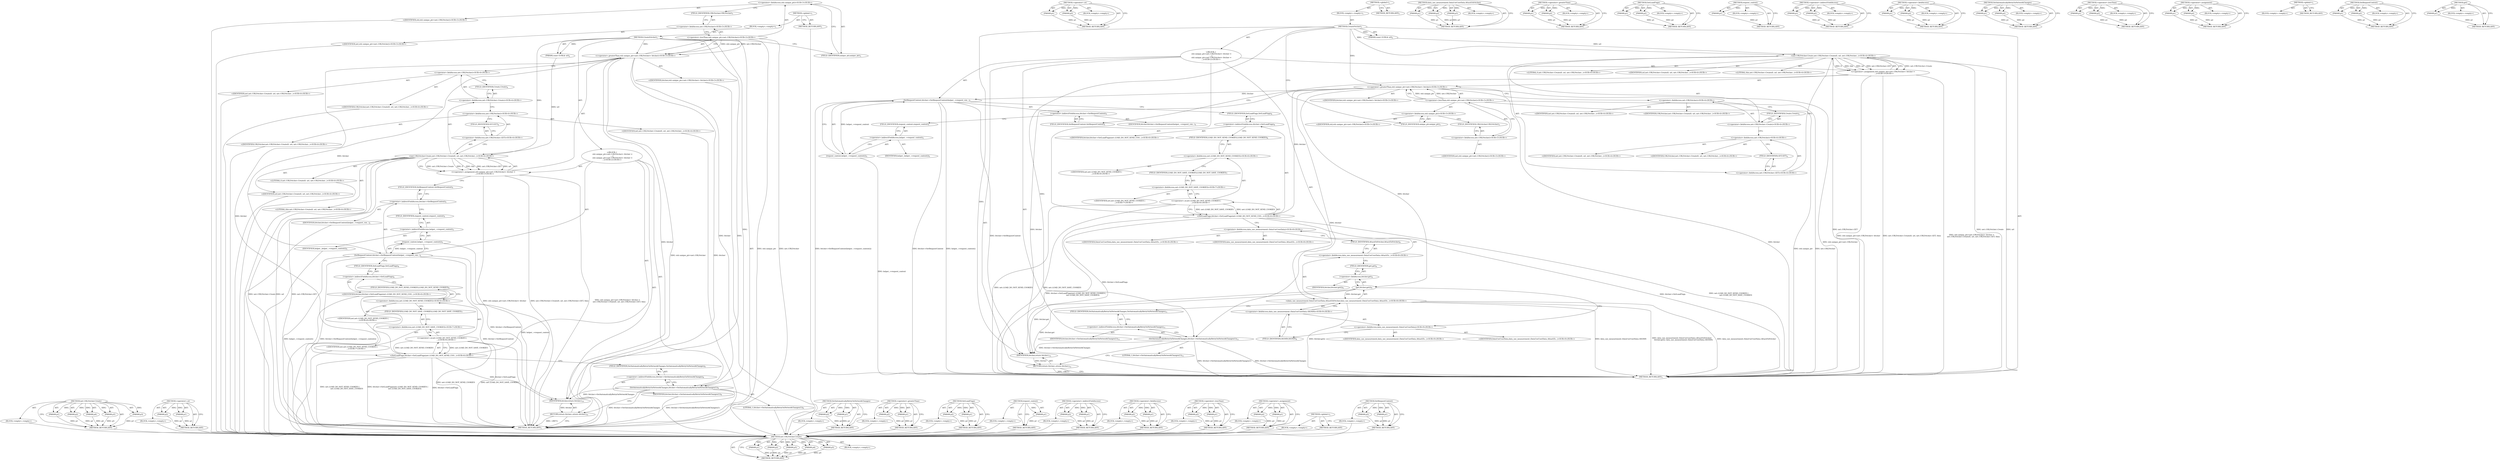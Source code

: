 digraph "get" {
vulnerable_102 [label=<(METHOD,net.URLFetcher.Create)>];
vulnerable_103 [label=<(PARAM,p1)>];
vulnerable_104 [label=<(PARAM,p2)>];
vulnerable_105 [label=<(PARAM,p3)>];
vulnerable_106 [label=<(PARAM,p4)>];
vulnerable_107 [label=<(PARAM,p5)>];
vulnerable_108 [label=<(BLOCK,&lt;empty&gt;,&lt;empty&gt;)>];
vulnerable_109 [label=<(METHOD_RETURN,ANY)>];
vulnerable_129 [label=<(METHOD,&lt;operator&gt;.or)>];
vulnerable_130 [label=<(PARAM,p1)>];
vulnerable_131 [label=<(PARAM,p2)>];
vulnerable_132 [label=<(BLOCK,&lt;empty&gt;,&lt;empty&gt;)>];
vulnerable_133 [label=<(METHOD_RETURN,ANY)>];
vulnerable_6 [label=<(METHOD,&lt;global&gt;)<SUB>1</SUB>>];
vulnerable_7 [label=<(BLOCK,&lt;empty&gt;,&lt;empty&gt;)<SUB>1</SUB>>];
vulnerable_8 [label=<(METHOD,CreateFetcher)<SUB>1</SUB>>];
vulnerable_9 [label=<(PARAM,const GURL&amp; url)<SUB>2</SUB>>];
vulnerable_10 [label="<(BLOCK,{
  std::unique_ptr&lt;net::URLFetcher&gt; fetcher =
...,{
  std::unique_ptr&lt;net::URLFetcher&gt; fetcher =
...)<SUB>2</SUB>>"];
vulnerable_11 [label="<(&lt;operator&gt;.assignment,std::unique_ptr&lt;net::URLFetcher&gt; fetcher =
    ...)<SUB>3</SUB>>"];
vulnerable_12 [label="<(&lt;operator&gt;.greaterThan,std::unique_ptr&lt;net::URLFetcher&gt; fetcher)<SUB>3</SUB>>"];
vulnerable_13 [label="<(&lt;operator&gt;.lessThan,std::unique_ptr&lt;net::URLFetcher)<SUB>3</SUB>>"];
vulnerable_14 [label="<(&lt;operator&gt;.fieldAccess,std::unique_ptr)<SUB>3</SUB>>"];
vulnerable_15 [label="<(IDENTIFIER,std,std::unique_ptr&lt;net::URLFetcher)<SUB>3</SUB>>"];
vulnerable_16 [label=<(FIELD_IDENTIFIER,unique_ptr,unique_ptr)<SUB>3</SUB>>];
vulnerable_17 [label="<(&lt;operator&gt;.fieldAccess,net::URLFetcher)<SUB>3</SUB>>"];
vulnerable_18 [label="<(IDENTIFIER,net,std::unique_ptr&lt;net::URLFetcher)<SUB>3</SUB>>"];
vulnerable_19 [label=<(FIELD_IDENTIFIER,URLFetcher,URLFetcher)<SUB>3</SUB>>];
vulnerable_20 [label="<(IDENTIFIER,fetcher,std::unique_ptr&lt;net::URLFetcher&gt; fetcher)<SUB>3</SUB>>"];
vulnerable_21 [label="<(net.URLFetcher.Create,net::URLFetcher::Create(0, url, net::URLFetcher...)<SUB>4</SUB>>"];
vulnerable_22 [label="<(&lt;operator&gt;.fieldAccess,net::URLFetcher::Create)<SUB>4</SUB>>"];
vulnerable_23 [label="<(&lt;operator&gt;.fieldAccess,net::URLFetcher)<SUB>4</SUB>>"];
vulnerable_24 [label="<(IDENTIFIER,net,net::URLFetcher::Create(0, url, net::URLFetcher...)<SUB>4</SUB>>"];
vulnerable_25 [label="<(IDENTIFIER,URLFetcher,net::URLFetcher::Create(0, url, net::URLFetcher...)<SUB>4</SUB>>"];
vulnerable_26 [label=<(FIELD_IDENTIFIER,Create,Create)<SUB>4</SUB>>];
vulnerable_27 [label="<(LITERAL,0,net::URLFetcher::Create(0, url, net::URLFetcher...)<SUB>4</SUB>>"];
vulnerable_28 [label="<(IDENTIFIER,url,net::URLFetcher::Create(0, url, net::URLFetcher...)<SUB>4</SUB>>"];
vulnerable_29 [label="<(&lt;operator&gt;.fieldAccess,net::URLFetcher::GET)<SUB>4</SUB>>"];
vulnerable_30 [label="<(&lt;operator&gt;.fieldAccess,net::URLFetcher)<SUB>4</SUB>>"];
vulnerable_31 [label="<(IDENTIFIER,net,net::URLFetcher::Create(0, url, net::URLFetcher...)<SUB>4</SUB>>"];
vulnerable_32 [label="<(IDENTIFIER,URLFetcher,net::URLFetcher::Create(0, url, net::URLFetcher...)<SUB>4</SUB>>"];
vulnerable_33 [label=<(FIELD_IDENTIFIER,GET,GET)<SUB>4</SUB>>];
vulnerable_34 [label="<(LITERAL,this,net::URLFetcher::Create(0, url, net::URLFetcher...)<SUB>4</SUB>>"];
vulnerable_35 [label=<(SetRequestContext,fetcher-&gt;SetRequestContext(helper_-&gt;request_con...)<SUB>5</SUB>>];
vulnerable_36 [label=<(&lt;operator&gt;.indirectFieldAccess,fetcher-&gt;SetRequestContext)<SUB>5</SUB>>];
vulnerable_37 [label=<(IDENTIFIER,fetcher,fetcher-&gt;SetRequestContext(helper_-&gt;request_con...)<SUB>5</SUB>>];
vulnerable_38 [label=<(FIELD_IDENTIFIER,SetRequestContext,SetRequestContext)<SUB>5</SUB>>];
vulnerable_39 [label=<(request_context,helper_-&gt;request_context())<SUB>5</SUB>>];
vulnerable_40 [label=<(&lt;operator&gt;.indirectFieldAccess,helper_-&gt;request_context)<SUB>5</SUB>>];
vulnerable_41 [label=<(IDENTIFIER,helper_,helper_-&gt;request_context())<SUB>5</SUB>>];
vulnerable_42 [label=<(FIELD_IDENTIFIER,request_context,request_context)<SUB>5</SUB>>];
vulnerable_43 [label="<(SetLoadFlags,fetcher-&gt;SetLoadFlags(net::LOAD_DO_NOT_SEND_COO...)<SUB>6</SUB>>"];
vulnerable_44 [label=<(&lt;operator&gt;.indirectFieldAccess,fetcher-&gt;SetLoadFlags)<SUB>6</SUB>>];
vulnerable_45 [label="<(IDENTIFIER,fetcher,fetcher-&gt;SetLoadFlags(net::LOAD_DO_NOT_SEND_COO...)<SUB>6</SUB>>"];
vulnerable_46 [label=<(FIELD_IDENTIFIER,SetLoadFlags,SetLoadFlags)<SUB>6</SUB>>];
vulnerable_47 [label="<(&lt;operator&gt;.or,net::LOAD_DO_NOT_SEND_COOKIES |
               ...)<SUB>6</SUB>>"];
vulnerable_48 [label="<(&lt;operator&gt;.fieldAccess,net::LOAD_DO_NOT_SEND_COOKIES)<SUB>6</SUB>>"];
vulnerable_49 [label="<(IDENTIFIER,net,net::LOAD_DO_NOT_SEND_COOKIES |
               ...)<SUB>6</SUB>>"];
vulnerable_50 [label=<(FIELD_IDENTIFIER,LOAD_DO_NOT_SEND_COOKIES,LOAD_DO_NOT_SEND_COOKIES)<SUB>6</SUB>>];
vulnerable_51 [label="<(&lt;operator&gt;.fieldAccess,net::LOAD_DO_NOT_SAVE_COOKIES)<SUB>7</SUB>>"];
vulnerable_52 [label="<(IDENTIFIER,net,net::LOAD_DO_NOT_SEND_COOKIES |
               ...)<SUB>7</SUB>>"];
vulnerable_53 [label=<(FIELD_IDENTIFIER,LOAD_DO_NOT_SAVE_COOKIES,LOAD_DO_NOT_SAVE_COOKIES)<SUB>7</SUB>>];
vulnerable_54 [label=<(SetAutomaticallyRetryOnNetworkChanges,fetcher-&gt;SetAutomaticallyRetryOnNetworkChanges(1))<SUB>9</SUB>>];
vulnerable_55 [label=<(&lt;operator&gt;.indirectFieldAccess,fetcher-&gt;SetAutomaticallyRetryOnNetworkChanges)<SUB>9</SUB>>];
vulnerable_56 [label=<(IDENTIFIER,fetcher,fetcher-&gt;SetAutomaticallyRetryOnNetworkChanges(1))<SUB>9</SUB>>];
vulnerable_57 [label=<(FIELD_IDENTIFIER,SetAutomaticallyRetryOnNetworkChanges,SetAutomaticallyRetryOnNetworkChanges)<SUB>9</SUB>>];
vulnerable_58 [label=<(LITERAL,1,fetcher-&gt;SetAutomaticallyRetryOnNetworkChanges(1))<SUB>9</SUB>>];
vulnerable_59 [label=<(RETURN,return fetcher;,return fetcher;)<SUB>10</SUB>>];
vulnerable_60 [label=<(IDENTIFIER,fetcher,return fetcher;)<SUB>10</SUB>>];
vulnerable_61 [label=<(METHOD_RETURN,ANY)<SUB>1</SUB>>];
vulnerable_63 [label=<(METHOD_RETURN,ANY)<SUB>1</SUB>>];
vulnerable_134 [label=<(METHOD,SetAutomaticallyRetryOnNetworkChanges)>];
vulnerable_135 [label=<(PARAM,p1)>];
vulnerable_136 [label=<(PARAM,p2)>];
vulnerable_137 [label=<(BLOCK,&lt;empty&gt;,&lt;empty&gt;)>];
vulnerable_138 [label=<(METHOD_RETURN,ANY)>];
vulnerable_87 [label=<(METHOD,&lt;operator&gt;.greaterThan)>];
vulnerable_88 [label=<(PARAM,p1)>];
vulnerable_89 [label=<(PARAM,p2)>];
vulnerable_90 [label=<(BLOCK,&lt;empty&gt;,&lt;empty&gt;)>];
vulnerable_91 [label=<(METHOD_RETURN,ANY)>];
vulnerable_124 [label=<(METHOD,SetLoadFlags)>];
vulnerable_125 [label=<(PARAM,p1)>];
vulnerable_126 [label=<(PARAM,p2)>];
vulnerable_127 [label=<(BLOCK,&lt;empty&gt;,&lt;empty&gt;)>];
vulnerable_128 [label=<(METHOD_RETURN,ANY)>];
vulnerable_120 [label=<(METHOD,request_context)>];
vulnerable_121 [label=<(PARAM,p1)>];
vulnerable_122 [label=<(BLOCK,&lt;empty&gt;,&lt;empty&gt;)>];
vulnerable_123 [label=<(METHOD_RETURN,ANY)>];
vulnerable_115 [label=<(METHOD,&lt;operator&gt;.indirectFieldAccess)>];
vulnerable_116 [label=<(PARAM,p1)>];
vulnerable_117 [label=<(PARAM,p2)>];
vulnerable_118 [label=<(BLOCK,&lt;empty&gt;,&lt;empty&gt;)>];
vulnerable_119 [label=<(METHOD_RETURN,ANY)>];
vulnerable_97 [label=<(METHOD,&lt;operator&gt;.fieldAccess)>];
vulnerable_98 [label=<(PARAM,p1)>];
vulnerable_99 [label=<(PARAM,p2)>];
vulnerable_100 [label=<(BLOCK,&lt;empty&gt;,&lt;empty&gt;)>];
vulnerable_101 [label=<(METHOD_RETURN,ANY)>];
vulnerable_92 [label=<(METHOD,&lt;operator&gt;.lessThan)>];
vulnerable_93 [label=<(PARAM,p1)>];
vulnerable_94 [label=<(PARAM,p2)>];
vulnerable_95 [label=<(BLOCK,&lt;empty&gt;,&lt;empty&gt;)>];
vulnerable_96 [label=<(METHOD_RETURN,ANY)>];
vulnerable_82 [label=<(METHOD,&lt;operator&gt;.assignment)>];
vulnerable_83 [label=<(PARAM,p1)>];
vulnerable_84 [label=<(PARAM,p2)>];
vulnerable_85 [label=<(BLOCK,&lt;empty&gt;,&lt;empty&gt;)>];
vulnerable_86 [label=<(METHOD_RETURN,ANY)>];
vulnerable_76 [label=<(METHOD,&lt;global&gt;)<SUB>1</SUB>>];
vulnerable_77 [label=<(BLOCK,&lt;empty&gt;,&lt;empty&gt;)>];
vulnerable_78 [label=<(METHOD_RETURN,ANY)>];
vulnerable_110 [label=<(METHOD,SetRequestContext)>];
vulnerable_111 [label=<(PARAM,p1)>];
vulnerable_112 [label=<(PARAM,p2)>];
vulnerable_113 [label=<(BLOCK,&lt;empty&gt;,&lt;empty&gt;)>];
vulnerable_114 [label=<(METHOD_RETURN,ANY)>];
fixed_121 [label=<(METHOD,net.URLFetcher.Create)>];
fixed_122 [label=<(PARAM,p1)>];
fixed_123 [label=<(PARAM,p2)>];
fixed_124 [label=<(PARAM,p3)>];
fixed_125 [label=<(PARAM,p4)>];
fixed_126 [label=<(PARAM,p5)>];
fixed_127 [label=<(BLOCK,&lt;empty&gt;,&lt;empty&gt;)>];
fixed_128 [label=<(METHOD_RETURN,ANY)>];
fixed_148 [label=<(METHOD,&lt;operator&gt;.or)>];
fixed_149 [label=<(PARAM,p1)>];
fixed_150 [label=<(PARAM,p2)>];
fixed_151 [label=<(BLOCK,&lt;empty&gt;,&lt;empty&gt;)>];
fixed_152 [label=<(METHOD_RETURN,ANY)>];
fixed_6 [label=<(METHOD,&lt;global&gt;)<SUB>1</SUB>>];
fixed_7 [label=<(BLOCK,&lt;empty&gt;,&lt;empty&gt;)<SUB>1</SUB>>];
fixed_8 [label=<(METHOD,CreateFetcher)<SUB>1</SUB>>];
fixed_9 [label=<(PARAM,const GURL&amp; url)<SUB>2</SUB>>];
fixed_10 [label="<(BLOCK,{
  std::unique_ptr&lt;net::URLFetcher&gt; fetcher =
...,{
  std::unique_ptr&lt;net::URLFetcher&gt; fetcher =
...)<SUB>2</SUB>>"];
fixed_11 [label="<(&lt;operator&gt;.assignment,std::unique_ptr&lt;net::URLFetcher&gt; fetcher =
    ...)<SUB>3</SUB>>"];
fixed_12 [label="<(&lt;operator&gt;.greaterThan,std::unique_ptr&lt;net::URLFetcher&gt; fetcher)<SUB>3</SUB>>"];
fixed_13 [label="<(&lt;operator&gt;.lessThan,std::unique_ptr&lt;net::URLFetcher)<SUB>3</SUB>>"];
fixed_14 [label="<(&lt;operator&gt;.fieldAccess,std::unique_ptr)<SUB>3</SUB>>"];
fixed_15 [label="<(IDENTIFIER,std,std::unique_ptr&lt;net::URLFetcher)<SUB>3</SUB>>"];
fixed_16 [label=<(FIELD_IDENTIFIER,unique_ptr,unique_ptr)<SUB>3</SUB>>];
fixed_17 [label="<(&lt;operator&gt;.fieldAccess,net::URLFetcher)<SUB>3</SUB>>"];
fixed_18 [label="<(IDENTIFIER,net,std::unique_ptr&lt;net::URLFetcher)<SUB>3</SUB>>"];
fixed_19 [label=<(FIELD_IDENTIFIER,URLFetcher,URLFetcher)<SUB>3</SUB>>];
fixed_20 [label="<(IDENTIFIER,fetcher,std::unique_ptr&lt;net::URLFetcher&gt; fetcher)<SUB>3</SUB>>"];
fixed_21 [label="<(net.URLFetcher.Create,net::URLFetcher::Create(0, url, net::URLFetcher...)<SUB>4</SUB>>"];
fixed_22 [label="<(&lt;operator&gt;.fieldAccess,net::URLFetcher::Create)<SUB>4</SUB>>"];
fixed_23 [label="<(&lt;operator&gt;.fieldAccess,net::URLFetcher)<SUB>4</SUB>>"];
fixed_24 [label="<(IDENTIFIER,net,net::URLFetcher::Create(0, url, net::URLFetcher...)<SUB>4</SUB>>"];
fixed_25 [label="<(IDENTIFIER,URLFetcher,net::URLFetcher::Create(0, url, net::URLFetcher...)<SUB>4</SUB>>"];
fixed_26 [label=<(FIELD_IDENTIFIER,Create,Create)<SUB>4</SUB>>];
fixed_27 [label="<(LITERAL,0,net::URLFetcher::Create(0, url, net::URLFetcher...)<SUB>4</SUB>>"];
fixed_28 [label="<(IDENTIFIER,url,net::URLFetcher::Create(0, url, net::URLFetcher...)<SUB>4</SUB>>"];
fixed_29 [label="<(&lt;operator&gt;.fieldAccess,net::URLFetcher::GET)<SUB>4</SUB>>"];
fixed_30 [label="<(&lt;operator&gt;.fieldAccess,net::URLFetcher)<SUB>4</SUB>>"];
fixed_31 [label="<(IDENTIFIER,net,net::URLFetcher::Create(0, url, net::URLFetcher...)<SUB>4</SUB>>"];
fixed_32 [label="<(IDENTIFIER,URLFetcher,net::URLFetcher::Create(0, url, net::URLFetcher...)<SUB>4</SUB>>"];
fixed_33 [label=<(FIELD_IDENTIFIER,GET,GET)<SUB>4</SUB>>];
fixed_34 [label="<(LITERAL,this,net::URLFetcher::Create(0, url, net::URLFetcher...)<SUB>4</SUB>>"];
fixed_35 [label=<(SetRequestContext,fetcher-&gt;SetRequestContext(helper_-&gt;request_con...)<SUB>5</SUB>>];
fixed_36 [label=<(&lt;operator&gt;.indirectFieldAccess,fetcher-&gt;SetRequestContext)<SUB>5</SUB>>];
fixed_37 [label=<(IDENTIFIER,fetcher,fetcher-&gt;SetRequestContext(helper_-&gt;request_con...)<SUB>5</SUB>>];
fixed_38 [label=<(FIELD_IDENTIFIER,SetRequestContext,SetRequestContext)<SUB>5</SUB>>];
fixed_39 [label=<(request_context,helper_-&gt;request_context())<SUB>5</SUB>>];
fixed_40 [label=<(&lt;operator&gt;.indirectFieldAccess,helper_-&gt;request_context)<SUB>5</SUB>>];
fixed_41 [label=<(IDENTIFIER,helper_,helper_-&gt;request_context())<SUB>5</SUB>>];
fixed_42 [label=<(FIELD_IDENTIFIER,request_context,request_context)<SUB>5</SUB>>];
fixed_43 [label="<(SetLoadFlags,fetcher-&gt;SetLoadFlags(net::LOAD_DO_NOT_SEND_COO...)<SUB>6</SUB>>"];
fixed_44 [label=<(&lt;operator&gt;.indirectFieldAccess,fetcher-&gt;SetLoadFlags)<SUB>6</SUB>>];
fixed_45 [label="<(IDENTIFIER,fetcher,fetcher-&gt;SetLoadFlags(net::LOAD_DO_NOT_SEND_COO...)<SUB>6</SUB>>"];
fixed_46 [label=<(FIELD_IDENTIFIER,SetLoadFlags,SetLoadFlags)<SUB>6</SUB>>];
fixed_47 [label="<(&lt;operator&gt;.or,net::LOAD_DO_NOT_SEND_COOKIES |
               ...)<SUB>6</SUB>>"];
fixed_48 [label="<(&lt;operator&gt;.fieldAccess,net::LOAD_DO_NOT_SEND_COOKIES)<SUB>6</SUB>>"];
fixed_49 [label="<(IDENTIFIER,net,net::LOAD_DO_NOT_SEND_COOKIES |
               ...)<SUB>6</SUB>>"];
fixed_50 [label=<(FIELD_IDENTIFIER,LOAD_DO_NOT_SEND_COOKIES,LOAD_DO_NOT_SEND_COOKIES)<SUB>6</SUB>>];
fixed_51 [label="<(&lt;operator&gt;.fieldAccess,net::LOAD_DO_NOT_SAVE_COOKIES)<SUB>7</SUB>>"];
fixed_52 [label="<(IDENTIFIER,net,net::LOAD_DO_NOT_SEND_COOKIES |
               ...)<SUB>7</SUB>>"];
fixed_53 [label=<(FIELD_IDENTIFIER,LOAD_DO_NOT_SAVE_COOKIES,LOAD_DO_NOT_SAVE_COOKIES)<SUB>7</SUB>>];
fixed_54 [label="<(data_use_measurement.DataUseUserData.AttachToFetcher,data_use_measurement::DataUseUserData::AttachTo...)<SUB>8</SUB>>"];
fixed_55 [label="<(&lt;operator&gt;.fieldAccess,data_use_measurement::DataUseUserData::AttachTo...)<SUB>8</SUB>>"];
fixed_56 [label="<(&lt;operator&gt;.fieldAccess,data_use_measurement::DataUseUserData)<SUB>8</SUB>>"];
fixed_57 [label="<(IDENTIFIER,data_use_measurement,data_use_measurement::DataUseUserData::AttachTo...)<SUB>8</SUB>>"];
fixed_58 [label="<(IDENTIFIER,DataUseUserData,data_use_measurement::DataUseUserData::AttachTo...)<SUB>8</SUB>>"];
fixed_59 [label=<(FIELD_IDENTIFIER,AttachToFetcher,AttachToFetcher)<SUB>8</SUB>>];
fixed_60 [label=<(get,fetcher.get())<SUB>9</SUB>>];
fixed_61 [label=<(&lt;operator&gt;.fieldAccess,fetcher.get)<SUB>9</SUB>>];
fixed_62 [label=<(IDENTIFIER,fetcher,fetcher.get())<SUB>9</SUB>>];
fixed_63 [label=<(FIELD_IDENTIFIER,get,get)<SUB>9</SUB>>];
fixed_64 [label="<(&lt;operator&gt;.fieldAccess,data_use_measurement::DataUseUserData::SIGNIN)<SUB>9</SUB>>"];
fixed_65 [label="<(&lt;operator&gt;.fieldAccess,data_use_measurement::DataUseUserData)<SUB>9</SUB>>"];
fixed_66 [label="<(IDENTIFIER,data_use_measurement,data_use_measurement::DataUseUserData::AttachTo...)<SUB>9</SUB>>"];
fixed_67 [label="<(IDENTIFIER,DataUseUserData,data_use_measurement::DataUseUserData::AttachTo...)<SUB>9</SUB>>"];
fixed_68 [label=<(FIELD_IDENTIFIER,SIGNIN,SIGNIN)<SUB>9</SUB>>];
fixed_69 [label=<(SetAutomaticallyRetryOnNetworkChanges,fetcher-&gt;SetAutomaticallyRetryOnNetworkChanges(1))<SUB>11</SUB>>];
fixed_70 [label=<(&lt;operator&gt;.indirectFieldAccess,fetcher-&gt;SetAutomaticallyRetryOnNetworkChanges)<SUB>11</SUB>>];
fixed_71 [label=<(IDENTIFIER,fetcher,fetcher-&gt;SetAutomaticallyRetryOnNetworkChanges(1))<SUB>11</SUB>>];
fixed_72 [label=<(FIELD_IDENTIFIER,SetAutomaticallyRetryOnNetworkChanges,SetAutomaticallyRetryOnNetworkChanges)<SUB>11</SUB>>];
fixed_73 [label=<(LITERAL,1,fetcher-&gt;SetAutomaticallyRetryOnNetworkChanges(1))<SUB>11</SUB>>];
fixed_74 [label=<(RETURN,return fetcher;,return fetcher;)<SUB>12</SUB>>];
fixed_75 [label=<(IDENTIFIER,fetcher,return fetcher;)<SUB>12</SUB>>];
fixed_76 [label=<(METHOD_RETURN,ANY)<SUB>1</SUB>>];
fixed_78 [label=<(METHOD_RETURN,ANY)<SUB>1</SUB>>];
fixed_153 [label=<(METHOD,data_use_measurement.DataUseUserData.AttachToFetcher)>];
fixed_154 [label=<(PARAM,p1)>];
fixed_155 [label=<(PARAM,p2)>];
fixed_156 [label=<(PARAM,p3)>];
fixed_157 [label=<(BLOCK,&lt;empty&gt;,&lt;empty&gt;)>];
fixed_158 [label=<(METHOD_RETURN,ANY)>];
fixed_106 [label=<(METHOD,&lt;operator&gt;.greaterThan)>];
fixed_107 [label=<(PARAM,p1)>];
fixed_108 [label=<(PARAM,p2)>];
fixed_109 [label=<(BLOCK,&lt;empty&gt;,&lt;empty&gt;)>];
fixed_110 [label=<(METHOD_RETURN,ANY)>];
fixed_143 [label=<(METHOD,SetLoadFlags)>];
fixed_144 [label=<(PARAM,p1)>];
fixed_145 [label=<(PARAM,p2)>];
fixed_146 [label=<(BLOCK,&lt;empty&gt;,&lt;empty&gt;)>];
fixed_147 [label=<(METHOD_RETURN,ANY)>];
fixed_139 [label=<(METHOD,request_context)>];
fixed_140 [label=<(PARAM,p1)>];
fixed_141 [label=<(BLOCK,&lt;empty&gt;,&lt;empty&gt;)>];
fixed_142 [label=<(METHOD_RETURN,ANY)>];
fixed_134 [label=<(METHOD,&lt;operator&gt;.indirectFieldAccess)>];
fixed_135 [label=<(PARAM,p1)>];
fixed_136 [label=<(PARAM,p2)>];
fixed_137 [label=<(BLOCK,&lt;empty&gt;,&lt;empty&gt;)>];
fixed_138 [label=<(METHOD_RETURN,ANY)>];
fixed_116 [label=<(METHOD,&lt;operator&gt;.fieldAccess)>];
fixed_117 [label=<(PARAM,p1)>];
fixed_118 [label=<(PARAM,p2)>];
fixed_119 [label=<(BLOCK,&lt;empty&gt;,&lt;empty&gt;)>];
fixed_120 [label=<(METHOD_RETURN,ANY)>];
fixed_163 [label=<(METHOD,SetAutomaticallyRetryOnNetworkChanges)>];
fixed_164 [label=<(PARAM,p1)>];
fixed_165 [label=<(PARAM,p2)>];
fixed_166 [label=<(BLOCK,&lt;empty&gt;,&lt;empty&gt;)>];
fixed_167 [label=<(METHOD_RETURN,ANY)>];
fixed_111 [label=<(METHOD,&lt;operator&gt;.lessThan)>];
fixed_112 [label=<(PARAM,p1)>];
fixed_113 [label=<(PARAM,p2)>];
fixed_114 [label=<(BLOCK,&lt;empty&gt;,&lt;empty&gt;)>];
fixed_115 [label=<(METHOD_RETURN,ANY)>];
fixed_101 [label=<(METHOD,&lt;operator&gt;.assignment)>];
fixed_102 [label=<(PARAM,p1)>];
fixed_103 [label=<(PARAM,p2)>];
fixed_104 [label=<(BLOCK,&lt;empty&gt;,&lt;empty&gt;)>];
fixed_105 [label=<(METHOD_RETURN,ANY)>];
fixed_95 [label=<(METHOD,&lt;global&gt;)<SUB>1</SUB>>];
fixed_96 [label=<(BLOCK,&lt;empty&gt;,&lt;empty&gt;)>];
fixed_97 [label=<(METHOD_RETURN,ANY)>];
fixed_129 [label=<(METHOD,SetRequestContext)>];
fixed_130 [label=<(PARAM,p1)>];
fixed_131 [label=<(PARAM,p2)>];
fixed_132 [label=<(BLOCK,&lt;empty&gt;,&lt;empty&gt;)>];
fixed_133 [label=<(METHOD_RETURN,ANY)>];
fixed_159 [label=<(METHOD,get)>];
fixed_160 [label=<(PARAM,p1)>];
fixed_161 [label=<(BLOCK,&lt;empty&gt;,&lt;empty&gt;)>];
fixed_162 [label=<(METHOD_RETURN,ANY)>];
vulnerable_102 -> vulnerable_103  [key=0, label="AST: "];
vulnerable_102 -> vulnerable_103  [key=1, label="DDG: "];
vulnerable_102 -> vulnerable_108  [key=0, label="AST: "];
vulnerable_102 -> vulnerable_104  [key=0, label="AST: "];
vulnerable_102 -> vulnerable_104  [key=1, label="DDG: "];
vulnerable_102 -> vulnerable_109  [key=0, label="AST: "];
vulnerable_102 -> vulnerable_109  [key=1, label="CFG: "];
vulnerable_102 -> vulnerable_105  [key=0, label="AST: "];
vulnerable_102 -> vulnerable_105  [key=1, label="DDG: "];
vulnerable_102 -> vulnerable_106  [key=0, label="AST: "];
vulnerable_102 -> vulnerable_106  [key=1, label="DDG: "];
vulnerable_102 -> vulnerable_107  [key=0, label="AST: "];
vulnerable_102 -> vulnerable_107  [key=1, label="DDG: "];
vulnerable_103 -> vulnerable_109  [key=0, label="DDG: p1"];
vulnerable_104 -> vulnerable_109  [key=0, label="DDG: p2"];
vulnerable_105 -> vulnerable_109  [key=0, label="DDG: p3"];
vulnerable_106 -> vulnerable_109  [key=0, label="DDG: p4"];
vulnerable_107 -> vulnerable_109  [key=0, label="DDG: p5"];
vulnerable_108 -> fixed_121  [key=0];
vulnerable_109 -> fixed_121  [key=0];
vulnerable_129 -> vulnerable_130  [key=0, label="AST: "];
vulnerable_129 -> vulnerable_130  [key=1, label="DDG: "];
vulnerable_129 -> vulnerable_132  [key=0, label="AST: "];
vulnerable_129 -> vulnerable_131  [key=0, label="AST: "];
vulnerable_129 -> vulnerable_131  [key=1, label="DDG: "];
vulnerable_129 -> vulnerable_133  [key=0, label="AST: "];
vulnerable_129 -> vulnerable_133  [key=1, label="CFG: "];
vulnerable_130 -> vulnerable_133  [key=0, label="DDG: p1"];
vulnerable_131 -> vulnerable_133  [key=0, label="DDG: p2"];
vulnerable_132 -> fixed_121  [key=0];
vulnerable_133 -> fixed_121  [key=0];
vulnerable_6 -> vulnerable_7  [key=0, label="AST: "];
vulnerable_6 -> vulnerable_63  [key=0, label="AST: "];
vulnerable_6 -> vulnerable_63  [key=1, label="CFG: "];
vulnerable_7 -> vulnerable_8  [key=0, label="AST: "];
vulnerable_8 -> vulnerable_9  [key=0, label="AST: "];
vulnerable_8 -> vulnerable_9  [key=1, label="DDG: "];
vulnerable_8 -> vulnerable_10  [key=0, label="AST: "];
vulnerable_8 -> vulnerable_61  [key=0, label="AST: "];
vulnerable_8 -> vulnerable_16  [key=0, label="CFG: "];
vulnerable_8 -> vulnerable_54  [key=0, label="DDG: "];
vulnerable_8 -> vulnerable_60  [key=0, label="DDG: "];
vulnerable_8 -> vulnerable_12  [key=0, label="DDG: "];
vulnerable_8 -> vulnerable_21  [key=0, label="DDG: "];
vulnerable_9 -> vulnerable_21  [key=0, label="DDG: url"];
vulnerable_10 -> vulnerable_11  [key=0, label="AST: "];
vulnerable_10 -> vulnerable_35  [key=0, label="AST: "];
vulnerable_10 -> vulnerable_43  [key=0, label="AST: "];
vulnerable_10 -> vulnerable_54  [key=0, label="AST: "];
vulnerable_10 -> vulnerable_59  [key=0, label="AST: "];
vulnerable_11 -> vulnerable_12  [key=0, label="AST: "];
vulnerable_11 -> vulnerable_21  [key=0, label="AST: "];
vulnerable_11 -> vulnerable_38  [key=0, label="CFG: "];
vulnerable_11 -> vulnerable_61  [key=0, label="DDG: std::unique_ptr&lt;net::URLFetcher&gt; fetcher"];
vulnerable_11 -> vulnerable_61  [key=1, label="DDG: net::URLFetcher::Create(0, url, net::URLFetcher::GET, this)"];
vulnerable_11 -> vulnerable_61  [key=2, label="DDG: std::unique_ptr&lt;net::URLFetcher&gt; fetcher =
      net::URLFetcher::Create(0, url, net::URLFetcher::GET, this)"];
vulnerable_12 -> vulnerable_13  [key=0, label="AST: "];
vulnerable_12 -> vulnerable_20  [key=0, label="AST: "];
vulnerable_12 -> vulnerable_23  [key=0, label="CFG: "];
vulnerable_12 -> vulnerable_61  [key=0, label="DDG: std::unique_ptr&lt;net::URLFetcher"];
vulnerable_12 -> vulnerable_61  [key=1, label="DDG: fetcher"];
vulnerable_12 -> vulnerable_35  [key=0, label="DDG: fetcher"];
vulnerable_12 -> vulnerable_43  [key=0, label="DDG: fetcher"];
vulnerable_12 -> vulnerable_54  [key=0, label="DDG: fetcher"];
vulnerable_12 -> vulnerable_60  [key=0, label="DDG: fetcher"];
vulnerable_13 -> vulnerable_14  [key=0, label="AST: "];
vulnerable_13 -> vulnerable_17  [key=0, label="AST: "];
vulnerable_13 -> vulnerable_12  [key=0, label="CFG: "];
vulnerable_13 -> vulnerable_12  [key=1, label="DDG: std::unique_ptr"];
vulnerable_13 -> vulnerable_12  [key=2, label="DDG: net::URLFetcher"];
vulnerable_13 -> vulnerable_61  [key=0, label="DDG: std::unique_ptr"];
vulnerable_13 -> vulnerable_61  [key=1, label="DDG: net::URLFetcher"];
vulnerable_14 -> vulnerable_15  [key=0, label="AST: "];
vulnerable_14 -> vulnerable_16  [key=0, label="AST: "];
vulnerable_14 -> vulnerable_19  [key=0, label="CFG: "];
vulnerable_15 -> fixed_121  [key=0];
vulnerable_16 -> vulnerable_14  [key=0, label="CFG: "];
vulnerable_17 -> vulnerable_18  [key=0, label="AST: "];
vulnerable_17 -> vulnerable_19  [key=0, label="AST: "];
vulnerable_17 -> vulnerable_13  [key=0, label="CFG: "];
vulnerable_18 -> fixed_121  [key=0];
vulnerable_19 -> vulnerable_17  [key=0, label="CFG: "];
vulnerable_20 -> fixed_121  [key=0];
vulnerable_21 -> vulnerable_22  [key=0, label="AST: "];
vulnerable_21 -> vulnerable_27  [key=0, label="AST: "];
vulnerable_21 -> vulnerable_28  [key=0, label="AST: "];
vulnerable_21 -> vulnerable_29  [key=0, label="AST: "];
vulnerable_21 -> vulnerable_34  [key=0, label="AST: "];
vulnerable_21 -> vulnerable_11  [key=0, label="CFG: "];
vulnerable_21 -> vulnerable_11  [key=1, label="DDG: net::URLFetcher::Create"];
vulnerable_21 -> vulnerable_11  [key=2, label="DDG: 0"];
vulnerable_21 -> vulnerable_11  [key=3, label="DDG: this"];
vulnerable_21 -> vulnerable_11  [key=4, label="DDG: url"];
vulnerable_21 -> vulnerable_11  [key=5, label="DDG: net::URLFetcher::GET"];
vulnerable_21 -> vulnerable_61  [key=0, label="DDG: net::URLFetcher::Create"];
vulnerable_21 -> vulnerable_61  [key=1, label="DDG: url"];
vulnerable_21 -> vulnerable_61  [key=2, label="DDG: net::URLFetcher::GET"];
vulnerable_22 -> vulnerable_23  [key=0, label="AST: "];
vulnerable_22 -> vulnerable_26  [key=0, label="AST: "];
vulnerable_22 -> vulnerable_30  [key=0, label="CFG: "];
vulnerable_23 -> vulnerable_24  [key=0, label="AST: "];
vulnerable_23 -> vulnerable_25  [key=0, label="AST: "];
vulnerable_23 -> vulnerable_26  [key=0, label="CFG: "];
vulnerable_24 -> fixed_121  [key=0];
vulnerable_25 -> fixed_121  [key=0];
vulnerable_26 -> vulnerable_22  [key=0, label="CFG: "];
vulnerable_27 -> fixed_121  [key=0];
vulnerable_28 -> fixed_121  [key=0];
vulnerable_29 -> vulnerable_30  [key=0, label="AST: "];
vulnerable_29 -> vulnerable_33  [key=0, label="AST: "];
vulnerable_29 -> vulnerable_21  [key=0, label="CFG: "];
vulnerable_30 -> vulnerable_31  [key=0, label="AST: "];
vulnerable_30 -> vulnerable_32  [key=0, label="AST: "];
vulnerable_30 -> vulnerable_33  [key=0, label="CFG: "];
vulnerable_31 -> fixed_121  [key=0];
vulnerable_32 -> fixed_121  [key=0];
vulnerable_33 -> vulnerable_29  [key=0, label="CFG: "];
vulnerable_34 -> fixed_121  [key=0];
vulnerable_35 -> vulnerable_36  [key=0, label="AST: "];
vulnerable_35 -> vulnerable_39  [key=0, label="AST: "];
vulnerable_35 -> vulnerable_46  [key=0, label="CFG: "];
vulnerable_35 -> vulnerable_61  [key=0, label="DDG: fetcher-&gt;SetRequestContext"];
vulnerable_35 -> vulnerable_61  [key=1, label="DDG: helper_-&gt;request_context()"];
vulnerable_35 -> vulnerable_61  [key=2, label="DDG: fetcher-&gt;SetRequestContext(helper_-&gt;request_context())"];
vulnerable_35 -> vulnerable_60  [key=0, label="DDG: fetcher-&gt;SetRequestContext"];
vulnerable_36 -> vulnerable_37  [key=0, label="AST: "];
vulnerable_36 -> vulnerable_38  [key=0, label="AST: "];
vulnerable_36 -> vulnerable_42  [key=0, label="CFG: "];
vulnerable_37 -> fixed_121  [key=0];
vulnerable_38 -> vulnerable_36  [key=0, label="CFG: "];
vulnerable_39 -> vulnerable_40  [key=0, label="AST: "];
vulnerable_39 -> vulnerable_35  [key=0, label="CFG: "];
vulnerable_39 -> vulnerable_35  [key=1, label="DDG: helper_-&gt;request_context"];
vulnerable_39 -> vulnerable_61  [key=0, label="DDG: helper_-&gt;request_context"];
vulnerable_40 -> vulnerable_41  [key=0, label="AST: "];
vulnerable_40 -> vulnerable_42  [key=0, label="AST: "];
vulnerable_40 -> vulnerable_39  [key=0, label="CFG: "];
vulnerable_41 -> fixed_121  [key=0];
vulnerable_42 -> vulnerable_40  [key=0, label="CFG: "];
vulnerable_43 -> vulnerable_44  [key=0, label="AST: "];
vulnerable_43 -> vulnerable_47  [key=0, label="AST: "];
vulnerable_43 -> vulnerable_57  [key=0, label="CFG: "];
vulnerable_43 -> vulnerable_61  [key=0, label="DDG: fetcher-&gt;SetLoadFlags"];
vulnerable_43 -> vulnerable_61  [key=1, label="DDG: net::LOAD_DO_NOT_SEND_COOKIES |
                         net::LOAD_DO_NOT_SAVE_COOKIES"];
vulnerable_43 -> vulnerable_61  [key=2, label="DDG: fetcher-&gt;SetLoadFlags(net::LOAD_DO_NOT_SEND_COOKIES |
                         net::LOAD_DO_NOT_SAVE_COOKIES)"];
vulnerable_43 -> vulnerable_60  [key=0, label="DDG: fetcher-&gt;SetLoadFlags"];
vulnerable_44 -> vulnerable_45  [key=0, label="AST: "];
vulnerable_44 -> vulnerable_46  [key=0, label="AST: "];
vulnerable_44 -> vulnerable_50  [key=0, label="CFG: "];
vulnerable_45 -> fixed_121  [key=0];
vulnerable_46 -> vulnerable_44  [key=0, label="CFG: "];
vulnerable_47 -> vulnerable_48  [key=0, label="AST: "];
vulnerable_47 -> vulnerable_51  [key=0, label="AST: "];
vulnerable_47 -> vulnerable_43  [key=0, label="CFG: "];
vulnerable_47 -> vulnerable_43  [key=1, label="DDG: net::LOAD_DO_NOT_SEND_COOKIES"];
vulnerable_47 -> vulnerable_43  [key=2, label="DDG: net::LOAD_DO_NOT_SAVE_COOKIES"];
vulnerable_47 -> vulnerable_61  [key=0, label="DDG: net::LOAD_DO_NOT_SEND_COOKIES"];
vulnerable_47 -> vulnerable_61  [key=1, label="DDG: net::LOAD_DO_NOT_SAVE_COOKIES"];
vulnerable_48 -> vulnerable_49  [key=0, label="AST: "];
vulnerable_48 -> vulnerable_50  [key=0, label="AST: "];
vulnerable_48 -> vulnerable_53  [key=0, label="CFG: "];
vulnerable_49 -> fixed_121  [key=0];
vulnerable_50 -> vulnerable_48  [key=0, label="CFG: "];
vulnerable_51 -> vulnerable_52  [key=0, label="AST: "];
vulnerable_51 -> vulnerable_53  [key=0, label="AST: "];
vulnerable_51 -> vulnerable_47  [key=0, label="CFG: "];
vulnerable_52 -> fixed_121  [key=0];
vulnerable_53 -> vulnerable_51  [key=0, label="CFG: "];
vulnerable_54 -> vulnerable_55  [key=0, label="AST: "];
vulnerable_54 -> vulnerable_58  [key=0, label="AST: "];
vulnerable_54 -> vulnerable_59  [key=0, label="CFG: "];
vulnerable_54 -> vulnerable_61  [key=0, label="DDG: fetcher-&gt;SetAutomaticallyRetryOnNetworkChanges"];
vulnerable_54 -> vulnerable_61  [key=1, label="DDG: fetcher-&gt;SetAutomaticallyRetryOnNetworkChanges(1)"];
vulnerable_54 -> vulnerable_60  [key=0, label="DDG: fetcher-&gt;SetAutomaticallyRetryOnNetworkChanges"];
vulnerable_55 -> vulnerable_56  [key=0, label="AST: "];
vulnerable_55 -> vulnerable_57  [key=0, label="AST: "];
vulnerable_55 -> vulnerable_54  [key=0, label="CFG: "];
vulnerable_56 -> fixed_121  [key=0];
vulnerable_57 -> vulnerable_55  [key=0, label="CFG: "];
vulnerable_58 -> fixed_121  [key=0];
vulnerable_59 -> vulnerable_60  [key=0, label="AST: "];
vulnerable_59 -> vulnerable_61  [key=0, label="CFG: "];
vulnerable_59 -> vulnerable_61  [key=1, label="DDG: &lt;RET&gt;"];
vulnerable_60 -> vulnerable_59  [key=0, label="DDG: fetcher"];
vulnerable_61 -> fixed_121  [key=0];
vulnerable_63 -> fixed_121  [key=0];
vulnerable_134 -> vulnerable_135  [key=0, label="AST: "];
vulnerable_134 -> vulnerable_135  [key=1, label="DDG: "];
vulnerable_134 -> vulnerable_137  [key=0, label="AST: "];
vulnerable_134 -> vulnerable_136  [key=0, label="AST: "];
vulnerable_134 -> vulnerable_136  [key=1, label="DDG: "];
vulnerable_134 -> vulnerable_138  [key=0, label="AST: "];
vulnerable_134 -> vulnerable_138  [key=1, label="CFG: "];
vulnerable_135 -> vulnerable_138  [key=0, label="DDG: p1"];
vulnerable_136 -> vulnerable_138  [key=0, label="DDG: p2"];
vulnerable_137 -> fixed_121  [key=0];
vulnerable_138 -> fixed_121  [key=0];
vulnerable_87 -> vulnerable_88  [key=0, label="AST: "];
vulnerable_87 -> vulnerable_88  [key=1, label="DDG: "];
vulnerable_87 -> vulnerable_90  [key=0, label="AST: "];
vulnerable_87 -> vulnerable_89  [key=0, label="AST: "];
vulnerable_87 -> vulnerable_89  [key=1, label="DDG: "];
vulnerable_87 -> vulnerable_91  [key=0, label="AST: "];
vulnerable_87 -> vulnerable_91  [key=1, label="CFG: "];
vulnerable_88 -> vulnerable_91  [key=0, label="DDG: p1"];
vulnerable_89 -> vulnerable_91  [key=0, label="DDG: p2"];
vulnerable_90 -> fixed_121  [key=0];
vulnerable_91 -> fixed_121  [key=0];
vulnerable_124 -> vulnerable_125  [key=0, label="AST: "];
vulnerable_124 -> vulnerable_125  [key=1, label="DDG: "];
vulnerable_124 -> vulnerable_127  [key=0, label="AST: "];
vulnerable_124 -> vulnerable_126  [key=0, label="AST: "];
vulnerable_124 -> vulnerable_126  [key=1, label="DDG: "];
vulnerable_124 -> vulnerable_128  [key=0, label="AST: "];
vulnerable_124 -> vulnerable_128  [key=1, label="CFG: "];
vulnerable_125 -> vulnerable_128  [key=0, label="DDG: p1"];
vulnerable_126 -> vulnerable_128  [key=0, label="DDG: p2"];
vulnerable_127 -> fixed_121  [key=0];
vulnerable_128 -> fixed_121  [key=0];
vulnerable_120 -> vulnerable_121  [key=0, label="AST: "];
vulnerable_120 -> vulnerable_121  [key=1, label="DDG: "];
vulnerable_120 -> vulnerable_122  [key=0, label="AST: "];
vulnerable_120 -> vulnerable_123  [key=0, label="AST: "];
vulnerable_120 -> vulnerable_123  [key=1, label="CFG: "];
vulnerable_121 -> vulnerable_123  [key=0, label="DDG: p1"];
vulnerable_122 -> fixed_121  [key=0];
vulnerable_123 -> fixed_121  [key=0];
vulnerable_115 -> vulnerable_116  [key=0, label="AST: "];
vulnerable_115 -> vulnerable_116  [key=1, label="DDG: "];
vulnerable_115 -> vulnerable_118  [key=0, label="AST: "];
vulnerable_115 -> vulnerable_117  [key=0, label="AST: "];
vulnerable_115 -> vulnerable_117  [key=1, label="DDG: "];
vulnerable_115 -> vulnerable_119  [key=0, label="AST: "];
vulnerable_115 -> vulnerable_119  [key=1, label="CFG: "];
vulnerable_116 -> vulnerable_119  [key=0, label="DDG: p1"];
vulnerable_117 -> vulnerable_119  [key=0, label="DDG: p2"];
vulnerable_118 -> fixed_121  [key=0];
vulnerable_119 -> fixed_121  [key=0];
vulnerable_97 -> vulnerable_98  [key=0, label="AST: "];
vulnerable_97 -> vulnerable_98  [key=1, label="DDG: "];
vulnerable_97 -> vulnerable_100  [key=0, label="AST: "];
vulnerable_97 -> vulnerable_99  [key=0, label="AST: "];
vulnerable_97 -> vulnerable_99  [key=1, label="DDG: "];
vulnerable_97 -> vulnerable_101  [key=0, label="AST: "];
vulnerable_97 -> vulnerable_101  [key=1, label="CFG: "];
vulnerable_98 -> vulnerable_101  [key=0, label="DDG: p1"];
vulnerable_99 -> vulnerable_101  [key=0, label="DDG: p2"];
vulnerable_100 -> fixed_121  [key=0];
vulnerable_101 -> fixed_121  [key=0];
vulnerable_92 -> vulnerable_93  [key=0, label="AST: "];
vulnerable_92 -> vulnerable_93  [key=1, label="DDG: "];
vulnerable_92 -> vulnerable_95  [key=0, label="AST: "];
vulnerable_92 -> vulnerable_94  [key=0, label="AST: "];
vulnerable_92 -> vulnerable_94  [key=1, label="DDG: "];
vulnerable_92 -> vulnerable_96  [key=0, label="AST: "];
vulnerable_92 -> vulnerable_96  [key=1, label="CFG: "];
vulnerable_93 -> vulnerable_96  [key=0, label="DDG: p1"];
vulnerable_94 -> vulnerable_96  [key=0, label="DDG: p2"];
vulnerable_95 -> fixed_121  [key=0];
vulnerable_96 -> fixed_121  [key=0];
vulnerable_82 -> vulnerable_83  [key=0, label="AST: "];
vulnerable_82 -> vulnerable_83  [key=1, label="DDG: "];
vulnerable_82 -> vulnerable_85  [key=0, label="AST: "];
vulnerable_82 -> vulnerable_84  [key=0, label="AST: "];
vulnerable_82 -> vulnerable_84  [key=1, label="DDG: "];
vulnerable_82 -> vulnerable_86  [key=0, label="AST: "];
vulnerable_82 -> vulnerable_86  [key=1, label="CFG: "];
vulnerable_83 -> vulnerable_86  [key=0, label="DDG: p1"];
vulnerable_84 -> vulnerable_86  [key=0, label="DDG: p2"];
vulnerable_85 -> fixed_121  [key=0];
vulnerable_86 -> fixed_121  [key=0];
vulnerable_76 -> vulnerable_77  [key=0, label="AST: "];
vulnerable_76 -> vulnerable_78  [key=0, label="AST: "];
vulnerable_76 -> vulnerable_78  [key=1, label="CFG: "];
vulnerable_77 -> fixed_121  [key=0];
vulnerable_78 -> fixed_121  [key=0];
vulnerable_110 -> vulnerable_111  [key=0, label="AST: "];
vulnerable_110 -> vulnerable_111  [key=1, label="DDG: "];
vulnerable_110 -> vulnerable_113  [key=0, label="AST: "];
vulnerable_110 -> vulnerable_112  [key=0, label="AST: "];
vulnerable_110 -> vulnerable_112  [key=1, label="DDG: "];
vulnerable_110 -> vulnerable_114  [key=0, label="AST: "];
vulnerable_110 -> vulnerable_114  [key=1, label="CFG: "];
vulnerable_111 -> vulnerable_114  [key=0, label="DDG: p1"];
vulnerable_112 -> vulnerable_114  [key=0, label="DDG: p2"];
vulnerable_113 -> fixed_121  [key=0];
vulnerable_114 -> fixed_121  [key=0];
fixed_121 -> fixed_122  [key=0, label="AST: "];
fixed_121 -> fixed_122  [key=1, label="DDG: "];
fixed_121 -> fixed_127  [key=0, label="AST: "];
fixed_121 -> fixed_123  [key=0, label="AST: "];
fixed_121 -> fixed_123  [key=1, label="DDG: "];
fixed_121 -> fixed_128  [key=0, label="AST: "];
fixed_121 -> fixed_128  [key=1, label="CFG: "];
fixed_121 -> fixed_124  [key=0, label="AST: "];
fixed_121 -> fixed_124  [key=1, label="DDG: "];
fixed_121 -> fixed_125  [key=0, label="AST: "];
fixed_121 -> fixed_125  [key=1, label="DDG: "];
fixed_121 -> fixed_126  [key=0, label="AST: "];
fixed_121 -> fixed_126  [key=1, label="DDG: "];
fixed_122 -> fixed_128  [key=0, label="DDG: p1"];
fixed_123 -> fixed_128  [key=0, label="DDG: p2"];
fixed_124 -> fixed_128  [key=0, label="DDG: p3"];
fixed_125 -> fixed_128  [key=0, label="DDG: p4"];
fixed_126 -> fixed_128  [key=0, label="DDG: p5"];
fixed_148 -> fixed_149  [key=0, label="AST: "];
fixed_148 -> fixed_149  [key=1, label="DDG: "];
fixed_148 -> fixed_151  [key=0, label="AST: "];
fixed_148 -> fixed_150  [key=0, label="AST: "];
fixed_148 -> fixed_150  [key=1, label="DDG: "];
fixed_148 -> fixed_152  [key=0, label="AST: "];
fixed_148 -> fixed_152  [key=1, label="CFG: "];
fixed_149 -> fixed_152  [key=0, label="DDG: p1"];
fixed_150 -> fixed_152  [key=0, label="DDG: p2"];
fixed_6 -> fixed_7  [key=0, label="AST: "];
fixed_6 -> fixed_78  [key=0, label="AST: "];
fixed_6 -> fixed_78  [key=1, label="CFG: "];
fixed_7 -> fixed_8  [key=0, label="AST: "];
fixed_8 -> fixed_9  [key=0, label="AST: "];
fixed_8 -> fixed_9  [key=1, label="DDG: "];
fixed_8 -> fixed_10  [key=0, label="AST: "];
fixed_8 -> fixed_76  [key=0, label="AST: "];
fixed_8 -> fixed_16  [key=0, label="CFG: "];
fixed_8 -> fixed_69  [key=0, label="DDG: "];
fixed_8 -> fixed_75  [key=0, label="DDG: "];
fixed_8 -> fixed_12  [key=0, label="DDG: "];
fixed_8 -> fixed_21  [key=0, label="DDG: "];
fixed_9 -> fixed_21  [key=0, label="DDG: url"];
fixed_10 -> fixed_11  [key=0, label="AST: "];
fixed_10 -> fixed_35  [key=0, label="AST: "];
fixed_10 -> fixed_43  [key=0, label="AST: "];
fixed_10 -> fixed_54  [key=0, label="AST: "];
fixed_10 -> fixed_69  [key=0, label="AST: "];
fixed_10 -> fixed_74  [key=0, label="AST: "];
fixed_11 -> fixed_12  [key=0, label="AST: "];
fixed_11 -> fixed_21  [key=0, label="AST: "];
fixed_11 -> fixed_38  [key=0, label="CFG: "];
fixed_11 -> fixed_76  [key=0, label="DDG: std::unique_ptr&lt;net::URLFetcher&gt; fetcher"];
fixed_11 -> fixed_76  [key=1, label="DDG: net::URLFetcher::Create(0, url, net::URLFetcher::GET, this)"];
fixed_11 -> fixed_76  [key=2, label="DDG: std::unique_ptr&lt;net::URLFetcher&gt; fetcher =
      net::URLFetcher::Create(0, url, net::URLFetcher::GET, this)"];
fixed_12 -> fixed_13  [key=0, label="AST: "];
fixed_12 -> fixed_20  [key=0, label="AST: "];
fixed_12 -> fixed_23  [key=0, label="CFG: "];
fixed_12 -> fixed_76  [key=0, label="DDG: std::unique_ptr&lt;net::URLFetcher"];
fixed_12 -> fixed_76  [key=1, label="DDG: fetcher"];
fixed_12 -> fixed_35  [key=0, label="DDG: fetcher"];
fixed_12 -> fixed_43  [key=0, label="DDG: fetcher"];
fixed_12 -> fixed_69  [key=0, label="DDG: fetcher"];
fixed_12 -> fixed_75  [key=0, label="DDG: fetcher"];
fixed_12 -> fixed_60  [key=0, label="DDG: fetcher"];
fixed_13 -> fixed_14  [key=0, label="AST: "];
fixed_13 -> fixed_17  [key=0, label="AST: "];
fixed_13 -> fixed_12  [key=0, label="CFG: "];
fixed_13 -> fixed_12  [key=1, label="DDG: std::unique_ptr"];
fixed_13 -> fixed_12  [key=2, label="DDG: net::URLFetcher"];
fixed_13 -> fixed_76  [key=0, label="DDG: std::unique_ptr"];
fixed_13 -> fixed_76  [key=1, label="DDG: net::URLFetcher"];
fixed_14 -> fixed_15  [key=0, label="AST: "];
fixed_14 -> fixed_16  [key=0, label="AST: "];
fixed_14 -> fixed_19  [key=0, label="CFG: "];
fixed_16 -> fixed_14  [key=0, label="CFG: "];
fixed_17 -> fixed_18  [key=0, label="AST: "];
fixed_17 -> fixed_19  [key=0, label="AST: "];
fixed_17 -> fixed_13  [key=0, label="CFG: "];
fixed_19 -> fixed_17  [key=0, label="CFG: "];
fixed_21 -> fixed_22  [key=0, label="AST: "];
fixed_21 -> fixed_27  [key=0, label="AST: "];
fixed_21 -> fixed_28  [key=0, label="AST: "];
fixed_21 -> fixed_29  [key=0, label="AST: "];
fixed_21 -> fixed_34  [key=0, label="AST: "];
fixed_21 -> fixed_11  [key=0, label="CFG: "];
fixed_21 -> fixed_11  [key=1, label="DDG: net::URLFetcher::Create"];
fixed_21 -> fixed_11  [key=2, label="DDG: 0"];
fixed_21 -> fixed_11  [key=3, label="DDG: this"];
fixed_21 -> fixed_11  [key=4, label="DDG: url"];
fixed_21 -> fixed_11  [key=5, label="DDG: net::URLFetcher::GET"];
fixed_21 -> fixed_76  [key=0, label="DDG: net::URLFetcher::Create"];
fixed_21 -> fixed_76  [key=1, label="DDG: url"];
fixed_21 -> fixed_76  [key=2, label="DDG: net::URLFetcher::GET"];
fixed_22 -> fixed_23  [key=0, label="AST: "];
fixed_22 -> fixed_26  [key=0, label="AST: "];
fixed_22 -> fixed_30  [key=0, label="CFG: "];
fixed_23 -> fixed_24  [key=0, label="AST: "];
fixed_23 -> fixed_25  [key=0, label="AST: "];
fixed_23 -> fixed_26  [key=0, label="CFG: "];
fixed_26 -> fixed_22  [key=0, label="CFG: "];
fixed_29 -> fixed_30  [key=0, label="AST: "];
fixed_29 -> fixed_33  [key=0, label="AST: "];
fixed_29 -> fixed_21  [key=0, label="CFG: "];
fixed_30 -> fixed_31  [key=0, label="AST: "];
fixed_30 -> fixed_32  [key=0, label="AST: "];
fixed_30 -> fixed_33  [key=0, label="CFG: "];
fixed_33 -> fixed_29  [key=0, label="CFG: "];
fixed_35 -> fixed_36  [key=0, label="AST: "];
fixed_35 -> fixed_39  [key=0, label="AST: "];
fixed_35 -> fixed_46  [key=0, label="CFG: "];
fixed_35 -> fixed_76  [key=0, label="DDG: fetcher-&gt;SetRequestContext"];
fixed_35 -> fixed_76  [key=1, label="DDG: helper_-&gt;request_context()"];
fixed_35 -> fixed_76  [key=2, label="DDG: fetcher-&gt;SetRequestContext(helper_-&gt;request_context())"];
fixed_35 -> fixed_75  [key=0, label="DDG: fetcher-&gt;SetRequestContext"];
fixed_36 -> fixed_37  [key=0, label="AST: "];
fixed_36 -> fixed_38  [key=0, label="AST: "];
fixed_36 -> fixed_42  [key=0, label="CFG: "];
fixed_38 -> fixed_36  [key=0, label="CFG: "];
fixed_39 -> fixed_40  [key=0, label="AST: "];
fixed_39 -> fixed_35  [key=0, label="CFG: "];
fixed_39 -> fixed_35  [key=1, label="DDG: helper_-&gt;request_context"];
fixed_39 -> fixed_76  [key=0, label="DDG: helper_-&gt;request_context"];
fixed_40 -> fixed_41  [key=0, label="AST: "];
fixed_40 -> fixed_42  [key=0, label="AST: "];
fixed_40 -> fixed_39  [key=0, label="CFG: "];
fixed_42 -> fixed_40  [key=0, label="CFG: "];
fixed_43 -> fixed_44  [key=0, label="AST: "];
fixed_43 -> fixed_47  [key=0, label="AST: "];
fixed_43 -> fixed_56  [key=0, label="CFG: "];
fixed_43 -> fixed_76  [key=0, label="DDG: fetcher-&gt;SetLoadFlags"];
fixed_43 -> fixed_76  [key=1, label="DDG: net::LOAD_DO_NOT_SEND_COOKIES |
                         net::LOAD_DO_NOT_SAVE_COOKIES"];
fixed_43 -> fixed_76  [key=2, label="DDG: fetcher-&gt;SetLoadFlags(net::LOAD_DO_NOT_SEND_COOKIES |
                         net::LOAD_DO_NOT_SAVE_COOKIES)"];
fixed_43 -> fixed_75  [key=0, label="DDG: fetcher-&gt;SetLoadFlags"];
fixed_44 -> fixed_45  [key=0, label="AST: "];
fixed_44 -> fixed_46  [key=0, label="AST: "];
fixed_44 -> fixed_50  [key=0, label="CFG: "];
fixed_46 -> fixed_44  [key=0, label="CFG: "];
fixed_47 -> fixed_48  [key=0, label="AST: "];
fixed_47 -> fixed_51  [key=0, label="AST: "];
fixed_47 -> fixed_43  [key=0, label="CFG: "];
fixed_47 -> fixed_43  [key=1, label="DDG: net::LOAD_DO_NOT_SEND_COOKIES"];
fixed_47 -> fixed_43  [key=2, label="DDG: net::LOAD_DO_NOT_SAVE_COOKIES"];
fixed_47 -> fixed_76  [key=0, label="DDG: net::LOAD_DO_NOT_SEND_COOKIES"];
fixed_47 -> fixed_76  [key=1, label="DDG: net::LOAD_DO_NOT_SAVE_COOKIES"];
fixed_48 -> fixed_49  [key=0, label="AST: "];
fixed_48 -> fixed_50  [key=0, label="AST: "];
fixed_48 -> fixed_53  [key=0, label="CFG: "];
fixed_50 -> fixed_48  [key=0, label="CFG: "];
fixed_51 -> fixed_52  [key=0, label="AST: "];
fixed_51 -> fixed_53  [key=0, label="AST: "];
fixed_51 -> fixed_47  [key=0, label="CFG: "];
fixed_53 -> fixed_51  [key=0, label="CFG: "];
fixed_54 -> fixed_55  [key=0, label="AST: "];
fixed_54 -> fixed_60  [key=0, label="AST: "];
fixed_54 -> fixed_64  [key=0, label="AST: "];
fixed_54 -> fixed_72  [key=0, label="CFG: "];
fixed_54 -> fixed_76  [key=0, label="DDG: data_use_measurement::DataUseUserData::AttachToFetcher"];
fixed_54 -> fixed_76  [key=1, label="DDG: fetcher.get()"];
fixed_54 -> fixed_76  [key=2, label="DDG: data_use_measurement::DataUseUserData::SIGNIN"];
fixed_54 -> fixed_76  [key=3, label="DDG: data_use_measurement::DataUseUserData::AttachToFetcher(
      fetcher.get(), data_use_measurement::DataUseUserData::SIGNIN)"];
fixed_55 -> fixed_56  [key=0, label="AST: "];
fixed_55 -> fixed_59  [key=0, label="AST: "];
fixed_55 -> fixed_63  [key=0, label="CFG: "];
fixed_56 -> fixed_57  [key=0, label="AST: "];
fixed_56 -> fixed_58  [key=0, label="AST: "];
fixed_56 -> fixed_59  [key=0, label="CFG: "];
fixed_59 -> fixed_55  [key=0, label="CFG: "];
fixed_60 -> fixed_61  [key=0, label="AST: "];
fixed_60 -> fixed_65  [key=0, label="CFG: "];
fixed_60 -> fixed_76  [key=0, label="DDG: fetcher.get"];
fixed_60 -> fixed_54  [key=0, label="DDG: fetcher.get"];
fixed_60 -> fixed_75  [key=0, label="DDG: fetcher.get"];
fixed_61 -> fixed_62  [key=0, label="AST: "];
fixed_61 -> fixed_63  [key=0, label="AST: "];
fixed_61 -> fixed_60  [key=0, label="CFG: "];
fixed_63 -> fixed_61  [key=0, label="CFG: "];
fixed_64 -> fixed_65  [key=0, label="AST: "];
fixed_64 -> fixed_68  [key=0, label="AST: "];
fixed_64 -> fixed_54  [key=0, label="CFG: "];
fixed_65 -> fixed_66  [key=0, label="AST: "];
fixed_65 -> fixed_67  [key=0, label="AST: "];
fixed_65 -> fixed_68  [key=0, label="CFG: "];
fixed_68 -> fixed_64  [key=0, label="CFG: "];
fixed_69 -> fixed_70  [key=0, label="AST: "];
fixed_69 -> fixed_73  [key=0, label="AST: "];
fixed_69 -> fixed_74  [key=0, label="CFG: "];
fixed_69 -> fixed_76  [key=0, label="DDG: fetcher-&gt;SetAutomaticallyRetryOnNetworkChanges"];
fixed_69 -> fixed_76  [key=1, label="DDG: fetcher-&gt;SetAutomaticallyRetryOnNetworkChanges(1)"];
fixed_69 -> fixed_75  [key=0, label="DDG: fetcher-&gt;SetAutomaticallyRetryOnNetworkChanges"];
fixed_70 -> fixed_71  [key=0, label="AST: "];
fixed_70 -> fixed_72  [key=0, label="AST: "];
fixed_70 -> fixed_69  [key=0, label="CFG: "];
fixed_72 -> fixed_70  [key=0, label="CFG: "];
fixed_74 -> fixed_75  [key=0, label="AST: "];
fixed_74 -> fixed_76  [key=0, label="CFG: "];
fixed_74 -> fixed_76  [key=1, label="DDG: &lt;RET&gt;"];
fixed_75 -> fixed_74  [key=0, label="DDG: fetcher"];
fixed_153 -> fixed_154  [key=0, label="AST: "];
fixed_153 -> fixed_154  [key=1, label="DDG: "];
fixed_153 -> fixed_157  [key=0, label="AST: "];
fixed_153 -> fixed_155  [key=0, label="AST: "];
fixed_153 -> fixed_155  [key=1, label="DDG: "];
fixed_153 -> fixed_158  [key=0, label="AST: "];
fixed_153 -> fixed_158  [key=1, label="CFG: "];
fixed_153 -> fixed_156  [key=0, label="AST: "];
fixed_153 -> fixed_156  [key=1, label="DDG: "];
fixed_154 -> fixed_158  [key=0, label="DDG: p1"];
fixed_155 -> fixed_158  [key=0, label="DDG: p2"];
fixed_156 -> fixed_158  [key=0, label="DDG: p3"];
fixed_106 -> fixed_107  [key=0, label="AST: "];
fixed_106 -> fixed_107  [key=1, label="DDG: "];
fixed_106 -> fixed_109  [key=0, label="AST: "];
fixed_106 -> fixed_108  [key=0, label="AST: "];
fixed_106 -> fixed_108  [key=1, label="DDG: "];
fixed_106 -> fixed_110  [key=0, label="AST: "];
fixed_106 -> fixed_110  [key=1, label="CFG: "];
fixed_107 -> fixed_110  [key=0, label="DDG: p1"];
fixed_108 -> fixed_110  [key=0, label="DDG: p2"];
fixed_143 -> fixed_144  [key=0, label="AST: "];
fixed_143 -> fixed_144  [key=1, label="DDG: "];
fixed_143 -> fixed_146  [key=0, label="AST: "];
fixed_143 -> fixed_145  [key=0, label="AST: "];
fixed_143 -> fixed_145  [key=1, label="DDG: "];
fixed_143 -> fixed_147  [key=0, label="AST: "];
fixed_143 -> fixed_147  [key=1, label="CFG: "];
fixed_144 -> fixed_147  [key=0, label="DDG: p1"];
fixed_145 -> fixed_147  [key=0, label="DDG: p2"];
fixed_139 -> fixed_140  [key=0, label="AST: "];
fixed_139 -> fixed_140  [key=1, label="DDG: "];
fixed_139 -> fixed_141  [key=0, label="AST: "];
fixed_139 -> fixed_142  [key=0, label="AST: "];
fixed_139 -> fixed_142  [key=1, label="CFG: "];
fixed_140 -> fixed_142  [key=0, label="DDG: p1"];
fixed_134 -> fixed_135  [key=0, label="AST: "];
fixed_134 -> fixed_135  [key=1, label="DDG: "];
fixed_134 -> fixed_137  [key=0, label="AST: "];
fixed_134 -> fixed_136  [key=0, label="AST: "];
fixed_134 -> fixed_136  [key=1, label="DDG: "];
fixed_134 -> fixed_138  [key=0, label="AST: "];
fixed_134 -> fixed_138  [key=1, label="CFG: "];
fixed_135 -> fixed_138  [key=0, label="DDG: p1"];
fixed_136 -> fixed_138  [key=0, label="DDG: p2"];
fixed_116 -> fixed_117  [key=0, label="AST: "];
fixed_116 -> fixed_117  [key=1, label="DDG: "];
fixed_116 -> fixed_119  [key=0, label="AST: "];
fixed_116 -> fixed_118  [key=0, label="AST: "];
fixed_116 -> fixed_118  [key=1, label="DDG: "];
fixed_116 -> fixed_120  [key=0, label="AST: "];
fixed_116 -> fixed_120  [key=1, label="CFG: "];
fixed_117 -> fixed_120  [key=0, label="DDG: p1"];
fixed_118 -> fixed_120  [key=0, label="DDG: p2"];
fixed_163 -> fixed_164  [key=0, label="AST: "];
fixed_163 -> fixed_164  [key=1, label="DDG: "];
fixed_163 -> fixed_166  [key=0, label="AST: "];
fixed_163 -> fixed_165  [key=0, label="AST: "];
fixed_163 -> fixed_165  [key=1, label="DDG: "];
fixed_163 -> fixed_167  [key=0, label="AST: "];
fixed_163 -> fixed_167  [key=1, label="CFG: "];
fixed_164 -> fixed_167  [key=0, label="DDG: p1"];
fixed_165 -> fixed_167  [key=0, label="DDG: p2"];
fixed_111 -> fixed_112  [key=0, label="AST: "];
fixed_111 -> fixed_112  [key=1, label="DDG: "];
fixed_111 -> fixed_114  [key=0, label="AST: "];
fixed_111 -> fixed_113  [key=0, label="AST: "];
fixed_111 -> fixed_113  [key=1, label="DDG: "];
fixed_111 -> fixed_115  [key=0, label="AST: "];
fixed_111 -> fixed_115  [key=1, label="CFG: "];
fixed_112 -> fixed_115  [key=0, label="DDG: p1"];
fixed_113 -> fixed_115  [key=0, label="DDG: p2"];
fixed_101 -> fixed_102  [key=0, label="AST: "];
fixed_101 -> fixed_102  [key=1, label="DDG: "];
fixed_101 -> fixed_104  [key=0, label="AST: "];
fixed_101 -> fixed_103  [key=0, label="AST: "];
fixed_101 -> fixed_103  [key=1, label="DDG: "];
fixed_101 -> fixed_105  [key=0, label="AST: "];
fixed_101 -> fixed_105  [key=1, label="CFG: "];
fixed_102 -> fixed_105  [key=0, label="DDG: p1"];
fixed_103 -> fixed_105  [key=0, label="DDG: p2"];
fixed_95 -> fixed_96  [key=0, label="AST: "];
fixed_95 -> fixed_97  [key=0, label="AST: "];
fixed_95 -> fixed_97  [key=1, label="CFG: "];
fixed_129 -> fixed_130  [key=0, label="AST: "];
fixed_129 -> fixed_130  [key=1, label="DDG: "];
fixed_129 -> fixed_132  [key=0, label="AST: "];
fixed_129 -> fixed_131  [key=0, label="AST: "];
fixed_129 -> fixed_131  [key=1, label="DDG: "];
fixed_129 -> fixed_133  [key=0, label="AST: "];
fixed_129 -> fixed_133  [key=1, label="CFG: "];
fixed_130 -> fixed_133  [key=0, label="DDG: p1"];
fixed_131 -> fixed_133  [key=0, label="DDG: p2"];
fixed_159 -> fixed_160  [key=0, label="AST: "];
fixed_159 -> fixed_160  [key=1, label="DDG: "];
fixed_159 -> fixed_161  [key=0, label="AST: "];
fixed_159 -> fixed_162  [key=0, label="AST: "];
fixed_159 -> fixed_162  [key=1, label="CFG: "];
fixed_160 -> fixed_162  [key=0, label="DDG: p1"];
}
